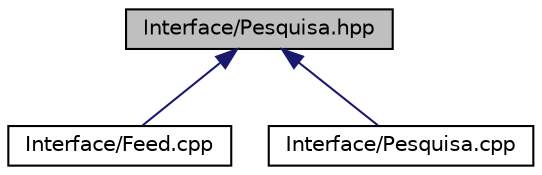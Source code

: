 digraph "Interface/Pesquisa.hpp"
{
  edge [fontname="Helvetica",fontsize="10",labelfontname="Helvetica",labelfontsize="10"];
  node [fontname="Helvetica",fontsize="10",shape=record];
  Node14 [label="Interface/Pesquisa.hpp",height=0.2,width=0.4,color="black", fillcolor="grey75", style="filled", fontcolor="black"];
  Node14 -> Node15 [dir="back",color="midnightblue",fontsize="10",style="solid",fontname="Helvetica"];
  Node15 [label="Interface/Feed.cpp",height=0.2,width=0.4,color="black", fillcolor="white", style="filled",URL="$_feed_8cpp.html"];
  Node14 -> Node16 [dir="back",color="midnightblue",fontsize="10",style="solid",fontname="Helvetica"];
  Node16 [label="Interface/Pesquisa.cpp",height=0.2,width=0.4,color="black", fillcolor="white", style="filled",URL="$_pesquisa_8cpp.html"];
}
